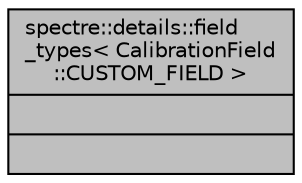 digraph "spectre::details::field_types&lt; CalibrationField::CUSTOM_FIELD &gt;"
{
 // INTERACTIVE_SVG=YES
  bgcolor="transparent";
  edge [fontname="Helvetica",fontsize="10",labelfontname="Helvetica",labelfontsize="10"];
  node [fontname="Helvetica",fontsize="10",shape=record];
  Node1 [label="{spectre::details::field\l_types\< CalibrationField\l::CUSTOM_FIELD \>\n||}",height=0.2,width=0.4,color="black", fillcolor="grey75", style="filled" fontcolor="black"];
}
